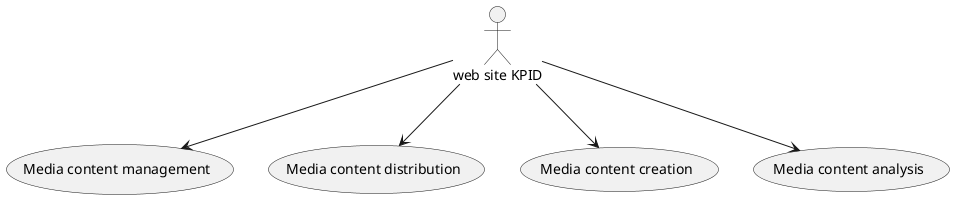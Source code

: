 @startuml media_related_apps
:web site KPID: as websiteKPID
(Media content management) as (Mediacontentmanagement)
(Media content distribution) as (Mediacontentdistribution)
(Media content creation) as (Mediacontentcreation)
(Media content analysis) as (Mediacontentanalysis)
websiteKPID --> (Mediacontentmanagement)
websiteKPID --> (Mediacontentdistribution)
websiteKPID --> (Mediacontentcreation)
websiteKPID --> (Mediacontentanalysis)
@enduml
